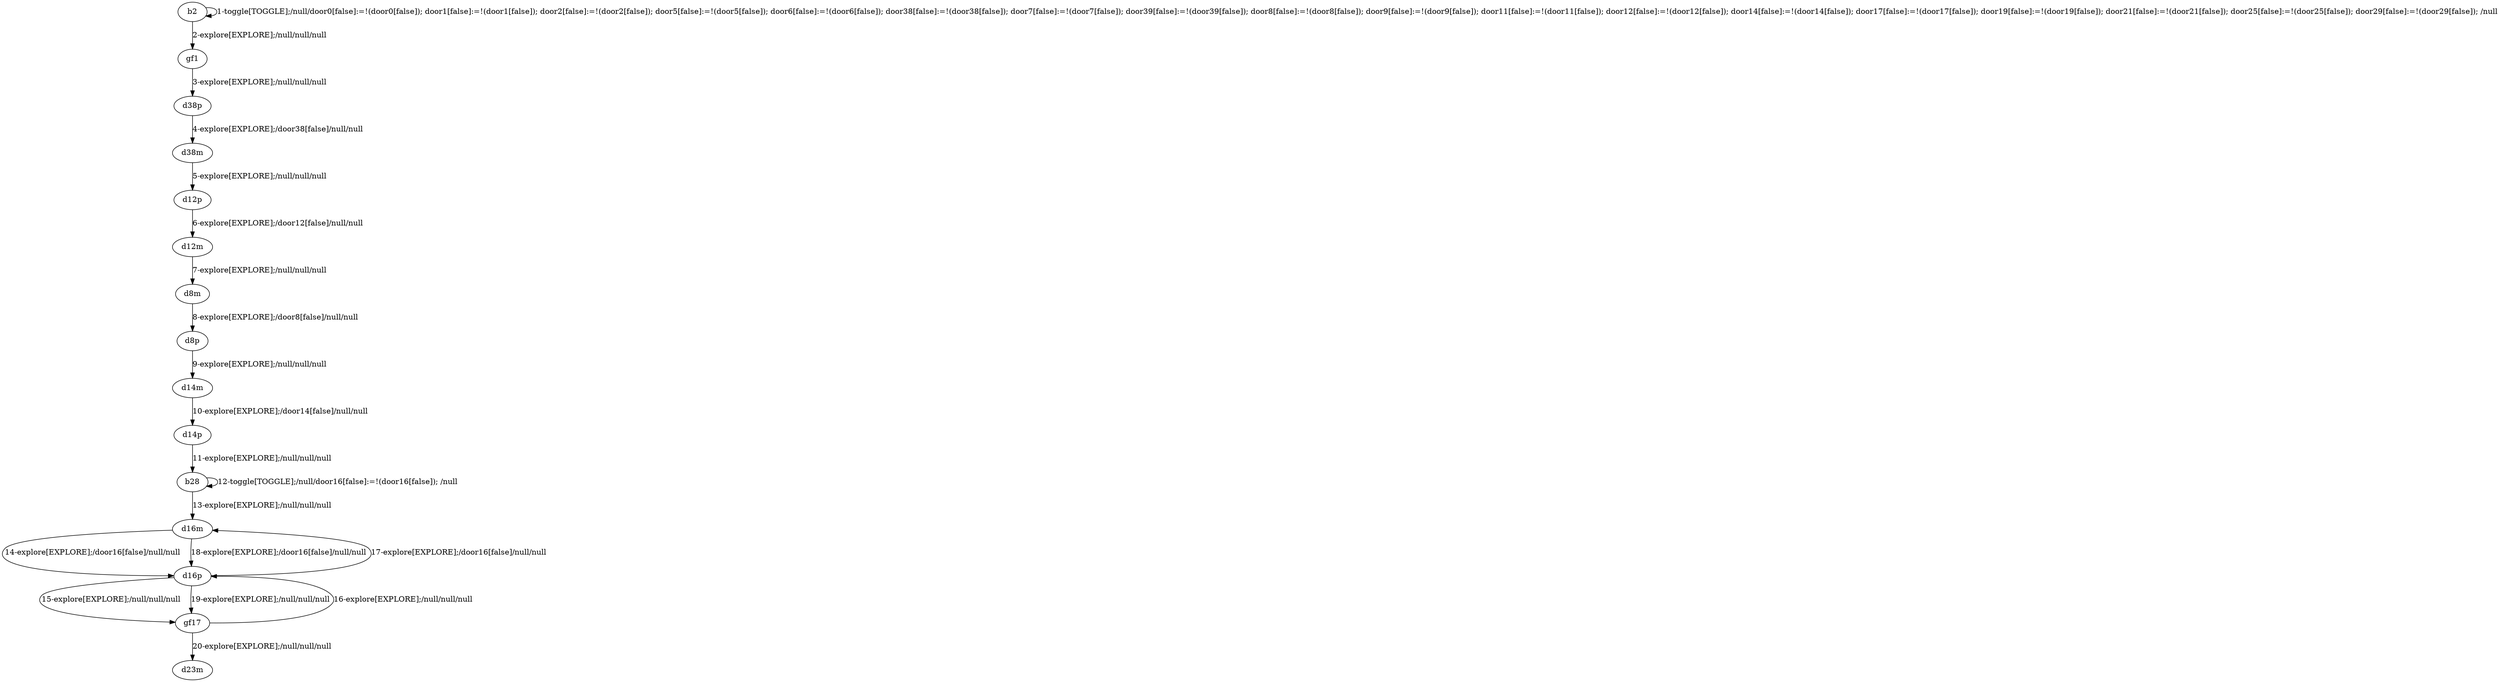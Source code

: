 # Total number of goals covered by this test: 3
# d16p --> d16m
# gf17 --> d23m
# d16p --> gf17

digraph g {
"b2" -> "b2" [label = "1-toggle[TOGGLE];/null/door0[false]:=!(door0[false]); door1[false]:=!(door1[false]); door2[false]:=!(door2[false]); door5[false]:=!(door5[false]); door6[false]:=!(door6[false]); door38[false]:=!(door38[false]); door7[false]:=!(door7[false]); door39[false]:=!(door39[false]); door8[false]:=!(door8[false]); door9[false]:=!(door9[false]); door11[false]:=!(door11[false]); door12[false]:=!(door12[false]); door14[false]:=!(door14[false]); door17[false]:=!(door17[false]); door19[false]:=!(door19[false]); door21[false]:=!(door21[false]); door25[false]:=!(door25[false]); door29[false]:=!(door29[false]); /null"];
"b2" -> "gf1" [label = "2-explore[EXPLORE];/null/null/null"];
"gf1" -> "d38p" [label = "3-explore[EXPLORE];/null/null/null"];
"d38p" -> "d38m" [label = "4-explore[EXPLORE];/door38[false]/null/null"];
"d38m" -> "d12p" [label = "5-explore[EXPLORE];/null/null/null"];
"d12p" -> "d12m" [label = "6-explore[EXPLORE];/door12[false]/null/null"];
"d12m" -> "d8m" [label = "7-explore[EXPLORE];/null/null/null"];
"d8m" -> "d8p" [label = "8-explore[EXPLORE];/door8[false]/null/null"];
"d8p" -> "d14m" [label = "9-explore[EXPLORE];/null/null/null"];
"d14m" -> "d14p" [label = "10-explore[EXPLORE];/door14[false]/null/null"];
"d14p" -> "b28" [label = "11-explore[EXPLORE];/null/null/null"];
"b28" -> "b28" [label = "12-toggle[TOGGLE];/null/door16[false]:=!(door16[false]); /null"];
"b28" -> "d16m" [label = "13-explore[EXPLORE];/null/null/null"];
"d16m" -> "d16p" [label = "14-explore[EXPLORE];/door16[false]/null/null"];
"d16p" -> "gf17" [label = "15-explore[EXPLORE];/null/null/null"];
"gf17" -> "d16p" [label = "16-explore[EXPLORE];/null/null/null"];
"d16p" -> "d16m" [label = "17-explore[EXPLORE];/door16[false]/null/null"];
"d16m" -> "d16p" [label = "18-explore[EXPLORE];/door16[false]/null/null"];
"d16p" -> "gf17" [label = "19-explore[EXPLORE];/null/null/null"];
"gf17" -> "d23m" [label = "20-explore[EXPLORE];/null/null/null"];
}
